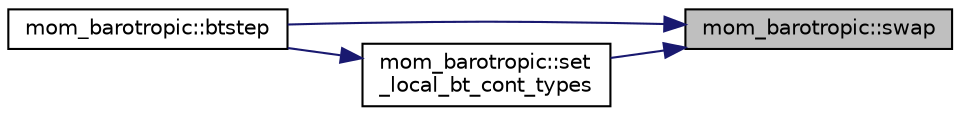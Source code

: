 digraph "mom_barotropic::swap"
{
 // INTERACTIVE_SVG=YES
 // LATEX_PDF_SIZE
  edge [fontname="Helvetica",fontsize="10",labelfontname="Helvetica",labelfontsize="10"];
  node [fontname="Helvetica",fontsize="10",shape=record];
  rankdir="RL";
  Node1 [label="mom_barotropic::swap",height=0.2,width=0.4,color="black", fillcolor="grey75", style="filled", fontcolor="black",tooltip="Swap the values of two real variables."];
  Node1 -> Node2 [dir="back",color="midnightblue",fontsize="10",style="solid",fontname="Helvetica"];
  Node2 [label="mom_barotropic::btstep",height=0.2,width=0.4,color="black", fillcolor="white", style="filled",URL="$namespacemom__barotropic.html#a1468df372a5d1dcb95e0b35d782895de",tooltip="This subroutine time steps the barotropic equations explicitly. For gravity waves,..."];
  Node1 -> Node3 [dir="back",color="midnightblue",fontsize="10",style="solid",fontname="Helvetica"];
  Node3 [label="mom_barotropic::set\l_local_bt_cont_types",height=0.2,width=0.4,color="black", fillcolor="white", style="filled",URL="$namespacemom__barotropic.html#a3e71bb303da154faa04b1a684ebbb13c",tooltip="This subroutine sets up reordered versions of the BT_cont type in the local_BT_cont types,..."];
  Node3 -> Node2 [dir="back",color="midnightblue",fontsize="10",style="solid",fontname="Helvetica"];
}
